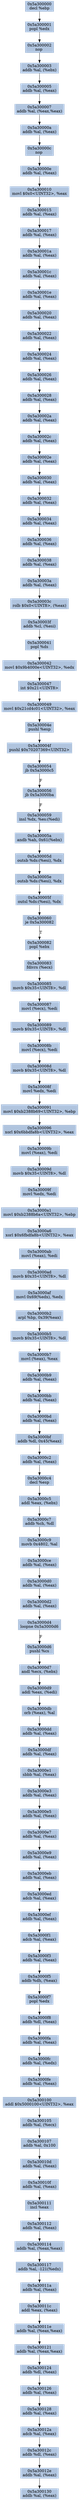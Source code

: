 digraph G {
node[shape=rectangle,style=filled,fillcolor=lightsteelblue,color=lightsteelblue]
bgcolor="transparent"
a0x5a300000decl_ebp[label="0x5a300000\ndecl %ebp"];
a0x5a300001popl_edx[label="0x5a300001\npopl %edx"];
a0x5a300002nop_[label="0x5a300002\nnop "];
a0x5a300003addb_al_ebx_[label="0x5a300003\naddb %al, (%ebx)"];
a0x5a300005addb_al_eax_[label="0x5a300005\naddb %al, (%eax)"];
a0x5a300007addb_al_eaxeax_[label="0x5a300007\naddb %al, (%eax,%eax)"];
a0x5a30000aaddb_al_eax_[label="0x5a30000a\naddb %al, (%eax)"];
a0x5a30000cnop_[label="0x5a30000c\nnop "];
a0x5a30000eaddb_al_eax_[label="0x5a30000e\naddb %al, (%eax)"];
a0x5a300010movl_0x0UINT32_eax[label="0x5a300010\nmovl $0x0<UINT32>, %eax"];
a0x5a300015addb_al_eax_[label="0x5a300015\naddb %al, (%eax)"];
a0x5a300017addb_al_eax_[label="0x5a300017\naddb %al, (%eax)"];
a0x5a30001aaddb_al_eax_[label="0x5a30001a\naddb %al, (%eax)"];
a0x5a30001caddb_al_eax_[label="0x5a30001c\naddb %al, (%eax)"];
a0x5a30001eaddb_al_eax_[label="0x5a30001e\naddb %al, (%eax)"];
a0x5a300020addb_al_eax_[label="0x5a300020\naddb %al, (%eax)"];
a0x5a300022addb_al_eax_[label="0x5a300022\naddb %al, (%eax)"];
a0x5a300024addb_al_eax_[label="0x5a300024\naddb %al, (%eax)"];
a0x5a300026addb_al_eax_[label="0x5a300026\naddb %al, (%eax)"];
a0x5a300028addb_al_eax_[label="0x5a300028\naddb %al, (%eax)"];
a0x5a30002aaddb_al_eax_[label="0x5a30002a\naddb %al, (%eax)"];
a0x5a30002caddb_al_eax_[label="0x5a30002c\naddb %al, (%eax)"];
a0x5a30002eaddb_al_eax_[label="0x5a30002e\naddb %al, (%eax)"];
a0x5a300030addb_al_eax_[label="0x5a300030\naddb %al, (%eax)"];
a0x5a300032addb_al_eax_[label="0x5a300032\naddb %al, (%eax)"];
a0x5a300034addb_al_eax_[label="0x5a300034\naddb %al, (%eax)"];
a0x5a300036addb_al_eax_[label="0x5a300036\naddb %al, (%eax)"];
a0x5a300038addb_al_eax_[label="0x5a300038\naddb %al, (%eax)"];
a0x5a30003aaddb_al_eax_[label="0x5a30003a\naddb %al, (%eax)"];
a0x5a30003crolb_0x0UINT8_eax_[label="0x5a30003c\nrolb $0x0<UINT8>, (%eax)"];
a0x5a30003faddb_cl_esi_[label="0x5a30003f\naddb %cl, (%esi)"];
a0x5a300041popl_ds[label="0x5a300041\npopl %ds"];
a0x5a300042movl_0x9b4000eUINT32_edx[label="0x5a300042\nmovl $0x9b4000e<UINT32>, %edx"];
a0x5a300047int_0x21UINT8[label="0x5a300047\nint $0x21<UINT8>"];
a0x5a300049movl_0x21cd4c01UINT32_eax[label="0x5a300049\nmovl $0x21cd4c01<UINT32>, %eax"];
a0x5a30004epushl_esp[label="0x5a30004e\npushl %esp"];
a0x5a30004fpushl_0x70207369UINT32[label="0x5a30004f\npushl $0x70207369<UINT32>"];
a0x5a300054jb_0x5a3000c5[label="0x5a300054\njb 0x5a3000c5"];
a0x5a300056jb_0x5a3000ba[label="0x5a300056\njb 0x5a3000ba"];
a0x5a300059insl_dx_es_edi_[label="0x5a300059\ninsl %dx, %es:(%edi)"];
a0x5a30005aandb_ah_0x61ebx_[label="0x5a30005a\nandb %ah, 0x61(%ebx)"];
a0x5a30005doutsb_ds_esi__dx[label="0x5a30005d\noutsb %ds:(%esi), %dx"];
a0x5a30005eoutsb_ds_esi__dx[label="0x5a30005e\noutsb %ds:(%esi), %dx"];
a0x5a30005foutsl_ds_esi__dx[label="0x5a30005f\noutsl %ds:(%esi), %dx"];
a0x5a300060je_0x5a300082[label="0x5a300060\nje 0x5a300082"];
a0x5a300082popl_ebx[label="0x5a300082\npopl %ebx"];
a0x5a300083fdivrs_ecx_[label="0x5a300083\nfdivrs (%ecx)"];
a0x5a300085movb_0x35UINT8_dl[label="0x5a300085\nmovb $0x35<UINT8>, %dl"];
a0x5a300087movl_ecx__edi[label="0x5a300087\nmovl (%ecx), %edi"];
a0x5a300089movb_0x35UINT8_dl[label="0x5a300089\nmovb $0x35<UINT8>, %dl"];
a0x5a30008bmovl_ecx__edi[label="0x5a30008b\nmovl (%ecx), %edi"];
a0x5a30008dmovb_0x35UINT8_dl[label="0x5a30008d\nmovb $0x35<UINT8>, %dl"];
a0x5a30008fmovl_edx_edi[label="0x5a30008f\nmovl %edx, %edi"];
a0x5a300091movl_0xb2388b69UINT32_ebp[label="0x5a300091\nmovl $0xb2388b69<UINT32>, %ebp"];
a0x5a300096xorl_0x6bbdfa8bUINT32_eax[label="0x5a300096\nxorl $0x6bbdfa8b<UINT32>, %eax"];
a0x5a30009bmovl_eax__edi[label="0x5a30009b\nmovl (%eax), %edi"];
a0x5a30009dmovb_0x35UINT8_dl[label="0x5a30009d\nmovb $0x35<UINT8>, %dl"];
a0x5a30009fmovl_edx_edi[label="0x5a30009f\nmovl %edx, %edi"];
a0x5a3000a1movl_0xb2388b6aUINT32_ebp[label="0x5a3000a1\nmovl $0xb2388b6a<UINT32>, %ebp"];
a0x5a3000a6xorl_0x6fbdfa8bUINT32_eax[label="0x5a3000a6\nxorl $0x6fbdfa8b<UINT32>, %eax"];
a0x5a3000abmovl_eax__edi[label="0x5a3000ab\nmovl (%eax), %edi"];
a0x5a3000admovb_0x35UINT8_dl[label="0x5a3000ad\nmovb $0x35<UINT8>, %dl"];
a0x5a3000afmovl_0x69edx__edx[label="0x5a3000af\nmovl 0x69(%edx), %edx"];
a0x5a3000b2arpl_bp_0x39eax_[label="0x5a3000b2\narpl %bp, 0x39(%eax)"];
a0x5a3000b5movb_0x35UINT8_dl[label="0x5a3000b5\nmovb $0x35<UINT8>, %dl"];
a0x5a3000b7movl_eax__eax[label="0x5a3000b7\nmovl (%eax), %eax"];
a0x5a3000b9addb_al_eax_[label="0x5a3000b9\naddb %al, (%eax)"];
a0x5a3000bbaddb_al_eax_[label="0x5a3000bb\naddb %al, (%eax)"];
a0x5a3000bdaddb_al_eax_[label="0x5a3000bd\naddb %al, (%eax)"];
a0x5a3000bfaddb_dl_0x45eax_[label="0x5a3000bf\naddb %dl, 0x45(%eax)"];
a0x5a3000c2addb_al_eax_[label="0x5a3000c2\naddb %al, (%eax)"];
a0x5a3000c4decl_esp[label="0x5a3000c4\ndecl %esp"];
a0x5a3000c5addl_eax_ebx_[label="0x5a3000c5\naddl %eax, (%ebx)"];
a0x5a3000c7addb_ch_dl[label="0x5a3000c7\naddb %ch, %dl"];
a0x5a3000c9movb_0x4802_al[label="0x5a3000c9\nmovb 0x4802, %al"];
a0x5a3000ceaddb_al_eax_[label="0x5a3000ce\naddb %al, (%eax)"];
a0x5a3000d0addb_al_eax_[label="0x5a3000d0\naddb %al, (%eax)"];
a0x5a3000d2addb_al_eax_[label="0x5a3000d2\naddb %al, (%eax)"];
a0x5a3000d4loopne_0x5a3000d6[label="0x5a3000d4\nloopne 0x5a3000d6"];
a0x5a3000d6pushl_cs[label="0x5a3000d6\npushl %cs"];
a0x5a3000d7andl_ecx_ebx_[label="0x5a3000d7\nandl %ecx, (%ebx)"];
a0x5a3000d9addl_eax_edi_[label="0x5a3000d9\naddl %eax, (%edi)"];
a0x5a3000dborb_eax__al[label="0x5a3000db\norb (%eax), %al"];
a0x5a3000ddaddb_al_eax_[label="0x5a3000dd\naddb %al, (%eax)"];
a0x5a3000dfaddb_al_eax_[label="0x5a3000df\naddb %al, (%eax)"];
a0x5a3000e1sbbb_al_eax_[label="0x5a3000e1\nsbbb %al, (%eax)"];
a0x5a3000e3addb_al_eax_[label="0x5a3000e3\naddb %al, (%eax)"];
a0x5a3000e5addb_al_eax_[label="0x5a3000e5\naddb %al, (%eax)"];
a0x5a3000e7addb_al_eax_[label="0x5a3000e7\naddb %al, (%eax)"];
a0x5a3000e9addb_al_eax_[label="0x5a3000e9\naddb %al, (%eax)"];
a0x5a3000ebaddb_al_eax_[label="0x5a3000eb\naddb %al, (%eax)"];
a0x5a3000edadcb_al_eax_[label="0x5a3000ed\nadcb %al, (%eax)"];
a0x5a3000efaddb_al_eax_[label="0x5a3000ef\naddb %al, (%eax)"];
a0x5a3000f1adcb_al_eax_[label="0x5a3000f1\nadcb %al, (%eax)"];
a0x5a3000f3addb_al_eax_[label="0x5a3000f3\naddb %al, (%eax)"];
a0x5a3000f5addb_dh_eax_[label="0x5a3000f5\naddb %dh, (%eax)"];
a0x5a3000f7popl_edx[label="0x5a3000f7\npopl %edx"];
a0x5a3000f8addb_dl_eax_[label="0x5a3000f8\naddb %dl, (%eax)"];
a0x5a3000faaddb_al_eax_[label="0x5a3000fa\naddb %al, (%eax)"];
a0x5a3000fcaddb_al_edx_[label="0x5a3000fc\naddb %al, (%edx)"];
a0x5a3000feaddb_al_eax_[label="0x5a3000fe\naddb %al, (%eax)"];
a0x5a300100addl_0x5000100UINT32_eax[label="0x5a300100\naddl $0x5000100<UINT32>, %eax"];
a0x5a300105addb_al_ecx_[label="0x5a300105\naddb %al, (%ecx)"];
a0x5a300107addb_al_0x100[label="0x5a300107\naddb %al, 0x100"];
a0x5a30010daddb_al_eax_[label="0x5a30010d\naddb %al, (%eax)"];
a0x5a30010faddb_al_eax_[label="0x5a30010f\naddb %al, (%eax)"];
a0x5a300111incl_eax[label="0x5a300111\nincl %eax"];
a0x5a300112addb_al_eax_[label="0x5a300112\naddb %al, (%eax)"];
a0x5a300114addb_al_eaxeax_[label="0x5a300114\naddb %al, (%eax,%eax)"];
a0x5a300117addb_al__121edx_[label="0x5a300117\naddb %al, -121(%edx)"];
a0x5a30011aaddb_al_eax_[label="0x5a30011a\naddb %al, (%eax)"];
a0x5a30011caddl_eax_eax_[label="0x5a30011c\naddl %eax, (%eax)"];
a0x5a30011eaddb_al_eaxeax_[label="0x5a30011e\naddb %al, (%eax,%eax)"];
a0x5a300121addb_al_eaxeax_[label="0x5a300121\naddb %al, (%eax,%eax)"];
a0x5a300124addb_dl_eax_[label="0x5a300124\naddb %dl, (%eax)"];
a0x5a300126addb_al_eax_[label="0x5a300126\naddb %al, (%eax)"];
a0x5a300128addb_al_eax_[label="0x5a300128\naddb %al, (%eax)"];
a0x5a30012aadcb_al_eax_[label="0x5a30012a\nadcb %al, (%eax)"];
a0x5a30012caddb_dl_eax_[label="0x5a30012c\naddb %dl, (%eax)"];
a0x5a30012eaddb_al_eax_[label="0x5a30012e\naddb %al, (%eax)"];
a0x5a300130addb_al_eax_[label="0x5a300130\naddb %al, (%eax)"];
a0x5a300000decl_ebp -> a0x5a300001popl_edx [color="#000000"];
a0x5a300001popl_edx -> a0x5a300002nop_ [color="#000000"];
a0x5a300002nop_ -> a0x5a300003addb_al_ebx_ [color="#000000"];
a0x5a300003addb_al_ebx_ -> a0x5a300005addb_al_eax_ [color="#000000"];
a0x5a300005addb_al_eax_ -> a0x5a300007addb_al_eaxeax_ [color="#000000"];
a0x5a300007addb_al_eaxeax_ -> a0x5a30000aaddb_al_eax_ [color="#000000"];
a0x5a30000aaddb_al_eax_ -> a0x5a30000cnop_ [color="#000000"];
a0x5a30000cnop_ -> a0x5a30000eaddb_al_eax_ [color="#000000"];
a0x5a30000eaddb_al_eax_ -> a0x5a300010movl_0x0UINT32_eax [color="#000000"];
a0x5a300010movl_0x0UINT32_eax -> a0x5a300015addb_al_eax_ [color="#000000"];
a0x5a300015addb_al_eax_ -> a0x5a300017addb_al_eax_ [color="#000000"];
a0x5a300017addb_al_eax_ -> a0x5a30001aaddb_al_eax_ [color="#000000"];
a0x5a30001aaddb_al_eax_ -> a0x5a30001caddb_al_eax_ [color="#000000"];
a0x5a30001caddb_al_eax_ -> a0x5a30001eaddb_al_eax_ [color="#000000"];
a0x5a30001eaddb_al_eax_ -> a0x5a300020addb_al_eax_ [color="#000000"];
a0x5a300020addb_al_eax_ -> a0x5a300022addb_al_eax_ [color="#000000"];
a0x5a300022addb_al_eax_ -> a0x5a300024addb_al_eax_ [color="#000000"];
a0x5a300024addb_al_eax_ -> a0x5a300026addb_al_eax_ [color="#000000"];
a0x5a300026addb_al_eax_ -> a0x5a300028addb_al_eax_ [color="#000000"];
a0x5a300028addb_al_eax_ -> a0x5a30002aaddb_al_eax_ [color="#000000"];
a0x5a30002aaddb_al_eax_ -> a0x5a30002caddb_al_eax_ [color="#000000"];
a0x5a30002caddb_al_eax_ -> a0x5a30002eaddb_al_eax_ [color="#000000"];
a0x5a30002eaddb_al_eax_ -> a0x5a300030addb_al_eax_ [color="#000000"];
a0x5a300030addb_al_eax_ -> a0x5a300032addb_al_eax_ [color="#000000"];
a0x5a300032addb_al_eax_ -> a0x5a300034addb_al_eax_ [color="#000000"];
a0x5a300034addb_al_eax_ -> a0x5a300036addb_al_eax_ [color="#000000"];
a0x5a300036addb_al_eax_ -> a0x5a300038addb_al_eax_ [color="#000000"];
a0x5a300038addb_al_eax_ -> a0x5a30003aaddb_al_eax_ [color="#000000"];
a0x5a30003aaddb_al_eax_ -> a0x5a30003crolb_0x0UINT8_eax_ [color="#000000"];
a0x5a30003crolb_0x0UINT8_eax_ -> a0x5a30003faddb_cl_esi_ [color="#000000"];
a0x5a30003faddb_cl_esi_ -> a0x5a300041popl_ds [color="#000000"];
a0x5a300041popl_ds -> a0x5a300042movl_0x9b4000eUINT32_edx [color="#000000"];
a0x5a300042movl_0x9b4000eUINT32_edx -> a0x5a300047int_0x21UINT8 [color="#000000"];
a0x5a300047int_0x21UINT8 -> a0x5a300049movl_0x21cd4c01UINT32_eax [color="#000000"];
a0x5a300049movl_0x21cd4c01UINT32_eax -> a0x5a30004epushl_esp [color="#000000"];
a0x5a30004epushl_esp -> a0x5a30004fpushl_0x70207369UINT32 [color="#000000"];
a0x5a30004fpushl_0x70207369UINT32 -> a0x5a300054jb_0x5a3000c5 [color="#000000"];
a0x5a300054jb_0x5a3000c5 -> a0x5a300056jb_0x5a3000ba [color="#000000",label="F"];
a0x5a300056jb_0x5a3000ba -> a0x5a300059insl_dx_es_edi_ [color="#000000",label="F"];
a0x5a300059insl_dx_es_edi_ -> a0x5a30005aandb_ah_0x61ebx_ [color="#000000"];
a0x5a30005aandb_ah_0x61ebx_ -> a0x5a30005doutsb_ds_esi__dx [color="#000000"];
a0x5a30005doutsb_ds_esi__dx -> a0x5a30005eoutsb_ds_esi__dx [color="#000000"];
a0x5a30005eoutsb_ds_esi__dx -> a0x5a30005foutsl_ds_esi__dx [color="#000000"];
a0x5a30005foutsl_ds_esi__dx -> a0x5a300060je_0x5a300082 [color="#000000"];
a0x5a300060je_0x5a300082 -> a0x5a300082popl_ebx [color="#000000",label="T"];
a0x5a300082popl_ebx -> a0x5a300083fdivrs_ecx_ [color="#000000"];
a0x5a300083fdivrs_ecx_ -> a0x5a300085movb_0x35UINT8_dl [color="#000000"];
a0x5a300085movb_0x35UINT8_dl -> a0x5a300087movl_ecx__edi [color="#000000"];
a0x5a300087movl_ecx__edi -> a0x5a300089movb_0x35UINT8_dl [color="#000000"];
a0x5a300089movb_0x35UINT8_dl -> a0x5a30008bmovl_ecx__edi [color="#000000"];
a0x5a30008bmovl_ecx__edi -> a0x5a30008dmovb_0x35UINT8_dl [color="#000000"];
a0x5a30008dmovb_0x35UINT8_dl -> a0x5a30008fmovl_edx_edi [color="#000000"];
a0x5a30008fmovl_edx_edi -> a0x5a300091movl_0xb2388b69UINT32_ebp [color="#000000"];
a0x5a300091movl_0xb2388b69UINT32_ebp -> a0x5a300096xorl_0x6bbdfa8bUINT32_eax [color="#000000"];
a0x5a300096xorl_0x6bbdfa8bUINT32_eax -> a0x5a30009bmovl_eax__edi [color="#000000"];
a0x5a30009bmovl_eax__edi -> a0x5a30009dmovb_0x35UINT8_dl [color="#000000"];
a0x5a30009dmovb_0x35UINT8_dl -> a0x5a30009fmovl_edx_edi [color="#000000"];
a0x5a30009fmovl_edx_edi -> a0x5a3000a1movl_0xb2388b6aUINT32_ebp [color="#000000"];
a0x5a3000a1movl_0xb2388b6aUINT32_ebp -> a0x5a3000a6xorl_0x6fbdfa8bUINT32_eax [color="#000000"];
a0x5a3000a6xorl_0x6fbdfa8bUINT32_eax -> a0x5a3000abmovl_eax__edi [color="#000000"];
a0x5a3000abmovl_eax__edi -> a0x5a3000admovb_0x35UINT8_dl [color="#000000"];
a0x5a3000admovb_0x35UINT8_dl -> a0x5a3000afmovl_0x69edx__edx [color="#000000"];
a0x5a3000afmovl_0x69edx__edx -> a0x5a3000b2arpl_bp_0x39eax_ [color="#000000"];
a0x5a3000b2arpl_bp_0x39eax_ -> a0x5a3000b5movb_0x35UINT8_dl [color="#000000"];
a0x5a3000b5movb_0x35UINT8_dl -> a0x5a3000b7movl_eax__eax [color="#000000"];
a0x5a3000b7movl_eax__eax -> a0x5a3000b9addb_al_eax_ [color="#000000"];
a0x5a3000b9addb_al_eax_ -> a0x5a3000bbaddb_al_eax_ [color="#000000"];
a0x5a3000bbaddb_al_eax_ -> a0x5a3000bdaddb_al_eax_ [color="#000000"];
a0x5a3000bdaddb_al_eax_ -> a0x5a3000bfaddb_dl_0x45eax_ [color="#000000"];
a0x5a3000bfaddb_dl_0x45eax_ -> a0x5a3000c2addb_al_eax_ [color="#000000"];
a0x5a3000c2addb_al_eax_ -> a0x5a3000c4decl_esp [color="#000000"];
a0x5a3000c4decl_esp -> a0x5a3000c5addl_eax_ebx_ [color="#000000"];
a0x5a3000c5addl_eax_ebx_ -> a0x5a3000c7addb_ch_dl [color="#000000"];
a0x5a3000c7addb_ch_dl -> a0x5a3000c9movb_0x4802_al [color="#000000"];
a0x5a3000c9movb_0x4802_al -> a0x5a3000ceaddb_al_eax_ [color="#000000"];
a0x5a3000ceaddb_al_eax_ -> a0x5a3000d0addb_al_eax_ [color="#000000"];
a0x5a3000d0addb_al_eax_ -> a0x5a3000d2addb_al_eax_ [color="#000000"];
a0x5a3000d2addb_al_eax_ -> a0x5a3000d4loopne_0x5a3000d6 [color="#000000"];
a0x5a3000d4loopne_0x5a3000d6 -> a0x5a3000d6pushl_cs [color="#000000",label="F"];
a0x5a3000d6pushl_cs -> a0x5a3000d7andl_ecx_ebx_ [color="#000000"];
a0x5a3000d7andl_ecx_ebx_ -> a0x5a3000d9addl_eax_edi_ [color="#000000"];
a0x5a3000d9addl_eax_edi_ -> a0x5a3000dborb_eax__al [color="#000000"];
a0x5a3000dborb_eax__al -> a0x5a3000ddaddb_al_eax_ [color="#000000"];
a0x5a3000ddaddb_al_eax_ -> a0x5a3000dfaddb_al_eax_ [color="#000000"];
a0x5a3000dfaddb_al_eax_ -> a0x5a3000e1sbbb_al_eax_ [color="#000000"];
a0x5a3000e1sbbb_al_eax_ -> a0x5a3000e3addb_al_eax_ [color="#000000"];
a0x5a3000e3addb_al_eax_ -> a0x5a3000e5addb_al_eax_ [color="#000000"];
a0x5a3000e5addb_al_eax_ -> a0x5a3000e7addb_al_eax_ [color="#000000"];
a0x5a3000e7addb_al_eax_ -> a0x5a3000e9addb_al_eax_ [color="#000000"];
a0x5a3000e9addb_al_eax_ -> a0x5a3000ebaddb_al_eax_ [color="#000000"];
a0x5a3000ebaddb_al_eax_ -> a0x5a3000edadcb_al_eax_ [color="#000000"];
a0x5a3000edadcb_al_eax_ -> a0x5a3000efaddb_al_eax_ [color="#000000"];
a0x5a3000efaddb_al_eax_ -> a0x5a3000f1adcb_al_eax_ [color="#000000"];
a0x5a3000f1adcb_al_eax_ -> a0x5a3000f3addb_al_eax_ [color="#000000"];
a0x5a3000f3addb_al_eax_ -> a0x5a3000f5addb_dh_eax_ [color="#000000"];
a0x5a3000f5addb_dh_eax_ -> a0x5a3000f7popl_edx [color="#000000"];
a0x5a3000f7popl_edx -> a0x5a3000f8addb_dl_eax_ [color="#000000"];
a0x5a3000f8addb_dl_eax_ -> a0x5a3000faaddb_al_eax_ [color="#000000"];
a0x5a3000faaddb_al_eax_ -> a0x5a3000fcaddb_al_edx_ [color="#000000"];
a0x5a3000fcaddb_al_edx_ -> a0x5a3000feaddb_al_eax_ [color="#000000"];
a0x5a3000feaddb_al_eax_ -> a0x5a300100addl_0x5000100UINT32_eax [color="#000000"];
a0x5a300100addl_0x5000100UINT32_eax -> a0x5a300105addb_al_ecx_ [color="#000000"];
a0x5a300105addb_al_ecx_ -> a0x5a300107addb_al_0x100 [color="#000000"];
a0x5a300107addb_al_0x100 -> a0x5a30010daddb_al_eax_ [color="#000000"];
a0x5a30010daddb_al_eax_ -> a0x5a30010faddb_al_eax_ [color="#000000"];
a0x5a30010faddb_al_eax_ -> a0x5a300111incl_eax [color="#000000"];
a0x5a300111incl_eax -> a0x5a300112addb_al_eax_ [color="#000000"];
a0x5a300112addb_al_eax_ -> a0x5a300114addb_al_eaxeax_ [color="#000000"];
a0x5a300114addb_al_eaxeax_ -> a0x5a300117addb_al__121edx_ [color="#000000"];
a0x5a300117addb_al__121edx_ -> a0x5a30011aaddb_al_eax_ [color="#000000"];
a0x5a30011aaddb_al_eax_ -> a0x5a30011caddl_eax_eax_ [color="#000000"];
a0x5a30011caddl_eax_eax_ -> a0x5a30011eaddb_al_eaxeax_ [color="#000000"];
a0x5a30011eaddb_al_eaxeax_ -> a0x5a300121addb_al_eaxeax_ [color="#000000"];
a0x5a300121addb_al_eaxeax_ -> a0x5a300124addb_dl_eax_ [color="#000000"];
a0x5a300124addb_dl_eax_ -> a0x5a300126addb_al_eax_ [color="#000000"];
a0x5a300126addb_al_eax_ -> a0x5a300128addb_al_eax_ [color="#000000"];
a0x5a300128addb_al_eax_ -> a0x5a30012aadcb_al_eax_ [color="#000000"];
a0x5a30012aadcb_al_eax_ -> a0x5a30012caddb_dl_eax_ [color="#000000"];
a0x5a30012caddb_dl_eax_ -> a0x5a30012eaddb_al_eax_ [color="#000000"];
a0x5a30012eaddb_al_eax_ -> a0x5a300130addb_al_eax_ [color="#000000"];
}
